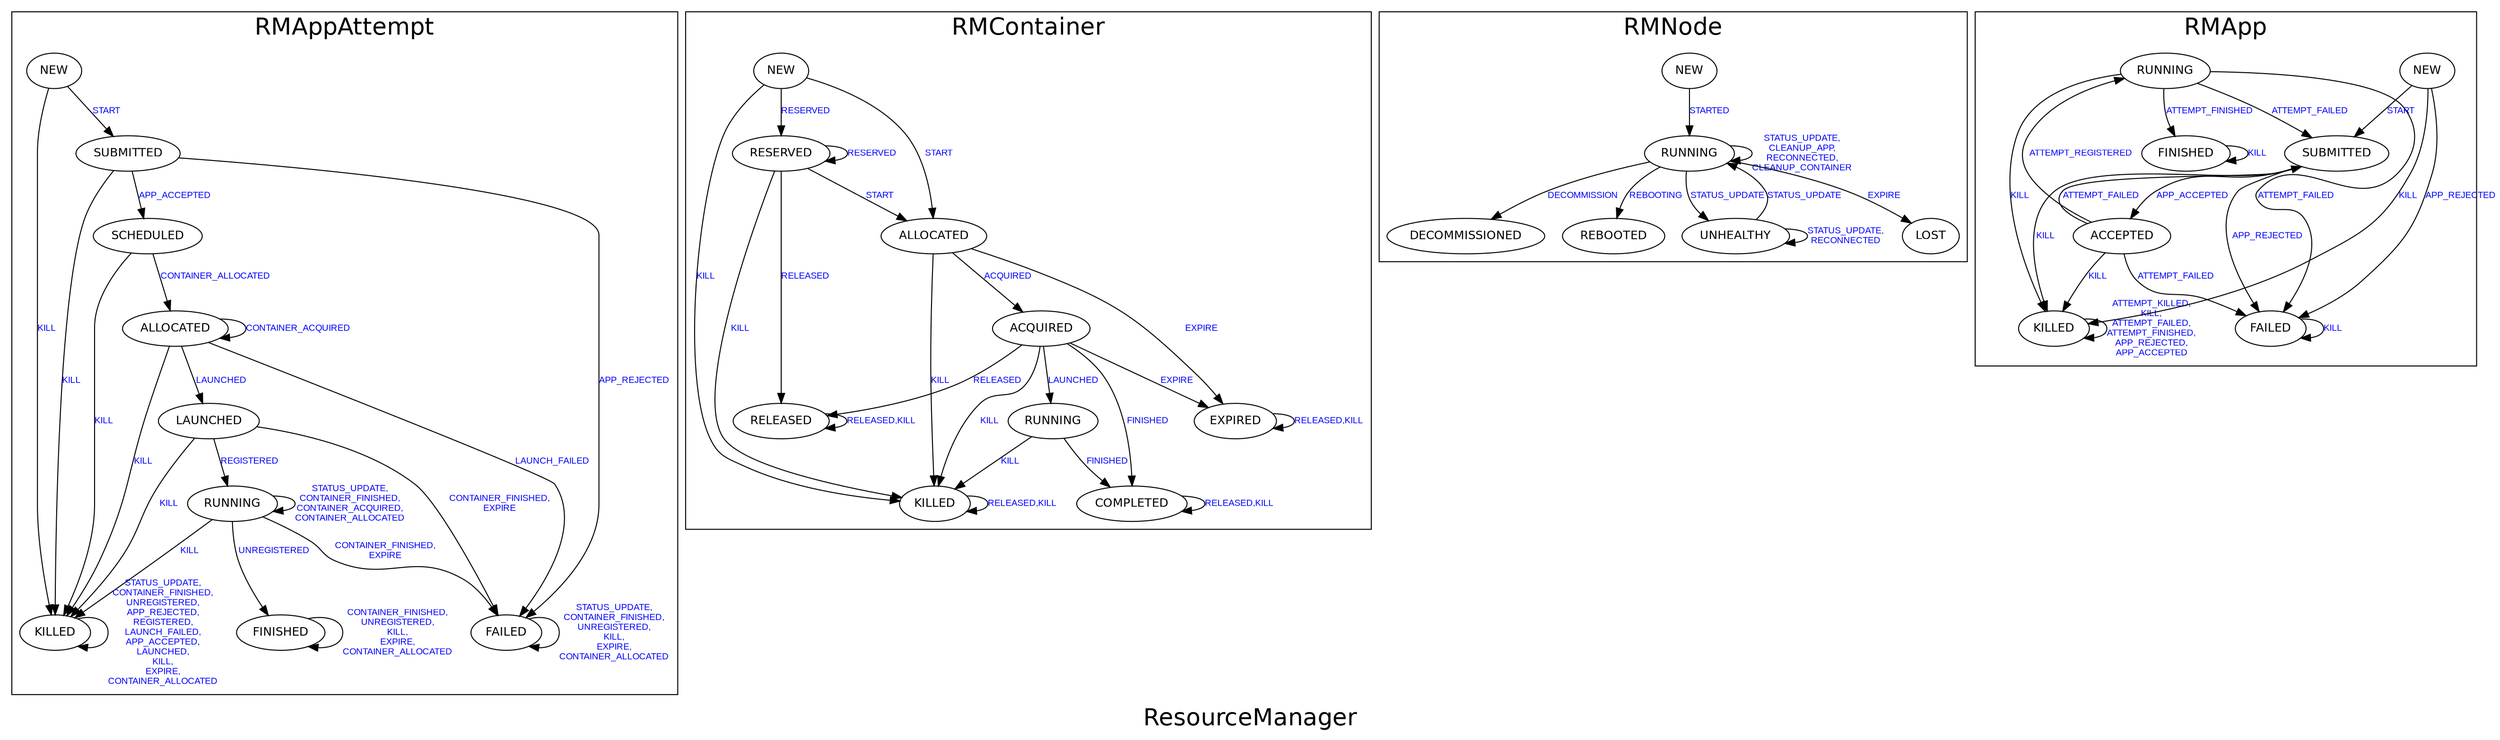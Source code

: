 digraph ResourceManager {
graph [ label="ResourceManager", fontsize=24, fontname=Helvetica];
node [fontsize=12, fontname=Helvetica];
edge [fontsize=9, fontcolor=blue, fontname=Arial];
subgraph cluster_RMAppAttempt {
label="RMAppAttempt"
  "RMAppAttempt.FAILED" [ label = FAILED ];
  "RMAppAttempt.FAILED" -> "RMAppAttempt.FAILED" [ label = "STATUS_UPDATE,\nCONTAINER_FINISHED,\nUNREGISTERED,\nKILL,\nEXPIRE,\nCONTAINER_ALLOCATED" ];
  "RMAppAttempt.RUNNING" [ label = RUNNING ];
  "RMAppAttempt.RUNNING" -> "RMAppAttempt.RUNNING" [ label = "STATUS_UPDATE,\nCONTAINER_FINISHED,\nCONTAINER_ACQUIRED,\nCONTAINER_ALLOCATED" ];
  "RMAppAttempt.RUNNING" -> "RMAppAttempt.FAILED" [ label = "CONTAINER_FINISHED,\nEXPIRE" ];
  "RMAppAttempt.RUNNING" -> "RMAppAttempt.FINISHED" [ label = "UNREGISTERED" ];
  "RMAppAttempt.RUNNING" -> "RMAppAttempt.KILLED" [ label = "KILL" ];
  "RMAppAttempt.SUBMITTED" [ label = SUBMITTED ];
  "RMAppAttempt.SUBMITTED" -> "RMAppAttempt.FAILED" [ label = "APP_REJECTED" ];
  "RMAppAttempt.SUBMITTED" -> "RMAppAttempt.SCHEDULED" [ label = "APP_ACCEPTED" ];
  "RMAppAttempt.SUBMITTED" -> "RMAppAttempt.KILLED" [ label = "KILL" ];
  "RMAppAttempt.FINISHED" [ label = FINISHED ];
  "RMAppAttempt.FINISHED" -> "RMAppAttempt.FINISHED" [ label = "CONTAINER_FINISHED,\nUNREGISTERED,\nKILL,\nEXPIRE,\nCONTAINER_ALLOCATED" ];
  "RMAppAttempt.ALLOCATED" [ label = ALLOCATED ];
  "RMAppAttempt.ALLOCATED" -> "RMAppAttempt.FAILED" [ label = "LAUNCH_FAILED" ];
  "RMAppAttempt.ALLOCATED" -> "RMAppAttempt.ALLOCATED" [ label = "CONTAINER_ACQUIRED" ];
  "RMAppAttempt.ALLOCATED" -> "RMAppAttempt.LAUNCHED" [ label = "LAUNCHED" ];
  "RMAppAttempt.ALLOCATED" -> "RMAppAttempt.KILLED" [ label = "KILL" ];
  "RMAppAttempt.SCHEDULED" [ label = SCHEDULED ];
  "RMAppAttempt.SCHEDULED" -> "RMAppAttempt.KILLED" [ label = "KILL" ];
  "RMAppAttempt.SCHEDULED" -> "RMAppAttempt.ALLOCATED" [ label = "CONTAINER_ALLOCATED" ];
  "RMAppAttempt.KILLED" [ label = KILLED ];
  "RMAppAttempt.KILLED" -> "RMAppAttempt.KILLED" [ label = "STATUS_UPDATE,\nCONTAINER_FINISHED,\nUNREGISTERED,\nAPP_REJECTED,\nREGISTERED,\nLAUNCH_FAILED,\nAPP_ACCEPTED,\nLAUNCHED,\nKILL,\nEXPIRE,\nCONTAINER_ALLOCATED" ];
  "RMAppAttempt.NEW" [ label = NEW ];
  "RMAppAttempt.NEW" -> "RMAppAttempt.KILLED" [ label = "KILL" ];
  "RMAppAttempt.NEW" -> "RMAppAttempt.SUBMITTED" [ label = "START" ];
  "RMAppAttempt.LAUNCHED" [ label = LAUNCHED ];
  "RMAppAttempt.LAUNCHED" -> "RMAppAttempt.FAILED" [ label = "CONTAINER_FINISHED,\nEXPIRE" ];
  "RMAppAttempt.LAUNCHED" -> "RMAppAttempt.RUNNING" [ label = "REGISTERED" ];
  "RMAppAttempt.LAUNCHED" -> "RMAppAttempt.KILLED" [ label = "KILL" ];
}

subgraph cluster_RMContainer {
label="RMContainer"
  "RMContainer.EXPIRED" [ label = EXPIRED ];
  "RMContainer.EXPIRED" -> "RMContainer.EXPIRED" [ label = "RELEASED,KILL" ];
  "RMContainer.RUNNING" [ label = RUNNING ];
  "RMContainer.RUNNING" -> "RMContainer.COMPLETED" [ label = "FINISHED" ];
  "RMContainer.RUNNING" -> "RMContainer.KILLED" [ label = "KILL" ];
  "RMContainer.ACQUIRED" [ label = ACQUIRED ];
  "RMContainer.ACQUIRED" -> "RMContainer.EXPIRED" [ label = "EXPIRE" ];
  "RMContainer.ACQUIRED" -> "RMContainer.RUNNING" [ label = "LAUNCHED" ];
  "RMContainer.ACQUIRED" -> "RMContainer.RELEASED" [ label = "RELEASED" ];
  "RMContainer.ACQUIRED" -> "RMContainer.COMPLETED" [ label = "FINISHED" ];
  "RMContainer.ACQUIRED" -> "RMContainer.KILLED" [ label = "KILL" ];
  "RMContainer.RELEASED" [ label = RELEASED ];
  "RMContainer.RELEASED" -> "RMContainer.RELEASED" [ label = "RELEASED,KILL" ];
  "RMContainer.KILLED" [ label = KILLED ];
  "RMContainer.KILLED" -> "RMContainer.KILLED" [ label = "RELEASED,KILL" ];
  "RMContainer.COMPLETED" [ label = COMPLETED ];
  "RMContainer.COMPLETED" -> "RMContainer.COMPLETED" [ label = "RELEASED,KILL" ];
  "RMContainer.ALLOCATED" [ label = ALLOCATED ];
  "RMContainer.ALLOCATED" -> "RMContainer.EXPIRED" [ label = "EXPIRE" ];
  "RMContainer.ALLOCATED" -> "RMContainer.ACQUIRED" [ label = "ACQUIRED" ];
  "RMContainer.ALLOCATED" -> "RMContainer.KILLED" [ label = "KILL" ];
  "RMContainer.RESERVED" [ label = RESERVED ];
  "RMContainer.RESERVED" -> "RMContainer.ALLOCATED" [ label = "START" ];
  "RMContainer.RESERVED" -> "RMContainer.RESERVED" [ label = "RESERVED" ];
  "RMContainer.RESERVED" -> "RMContainer.RELEASED" [ label = "RELEASED" ];
  "RMContainer.RESERVED" -> "RMContainer.KILLED" [ label = "KILL" ];
  "RMContainer.NEW" [ label = NEW ];
  "RMContainer.NEW" -> "RMContainer.ALLOCATED" [ label = "START" ];
  "RMContainer.NEW" -> "RMContainer.RESERVED" [ label = "RESERVED" ];
  "RMContainer.NEW" -> "RMContainer.KILLED" [ label = "KILL" ];
}

subgraph cluster_RMNode {
label="RMNode"
  "RMNode.DECOMMISSIONED" [ label = DECOMMISSIONED ];
  "RMNode.RUNNING" [ label = RUNNING ];
  "RMNode.RUNNING" -> "RMNode.REBOOTED" [ label = "REBOOTING" ];
  "RMNode.RUNNING" -> "RMNode.DECOMMISSIONED" [ label = "DECOMMISSION" ];
  "RMNode.RUNNING" -> "RMNode.RUNNING" [ label = "STATUS_UPDATE,\nCLEANUP_APP,\nRECONNECTED,\nCLEANUP_CONTAINER" ];
  "RMNode.RUNNING" -> "RMNode.UNHEALTHY" [ label = "STATUS_UPDATE" ];
  "RMNode.RUNNING" -> "RMNode.LOST" [ label = "EXPIRE" ];
  "RMNode.LOST" [ label = LOST ];
  "RMNode.REBOOTED" [ label = REBOOTED ];
  "RMNode.UNHEALTHY" [ label = UNHEALTHY ];
  "RMNode.UNHEALTHY" -> "RMNode.RUNNING" [ label = "STATUS_UPDATE" ];
  "RMNode.UNHEALTHY" -> "RMNode.UNHEALTHY" [ label = "STATUS_UPDATE,\nRECONNECTED" ];
  "RMNode.NEW" [ label = NEW ];
  "RMNode.NEW" -> "RMNode.RUNNING" [ label = "STARTED" ];
}

subgraph cluster_RMApp {
label="RMApp"
  "RMApp.FINISHED" [ label = FINISHED ];
  "RMApp.FINISHED" -> "RMApp.FINISHED" [ label = "KILL" ];
  "RMApp.SUBMITTED" [ label = SUBMITTED ];
  "RMApp.SUBMITTED" -> "RMApp.KILLED" [ label = "KILL" ];
  "RMApp.SUBMITTED" -> "RMApp.FAILED" [ label = "APP_REJECTED" ];
  "RMApp.SUBMITTED" -> "RMApp.ACCEPTED" [ label = "APP_ACCEPTED" ];
  "RMApp.ACCEPTED" [ label = ACCEPTED ];
  "RMApp.ACCEPTED" -> "RMApp.KILLED" [ label = "KILL" ];
  "RMApp.ACCEPTED" -> "RMApp.RUNNING" [ label = "ATTEMPT_REGISTERED" ];
  "RMApp.ACCEPTED" -> "RMApp.SUBMITTED" [ label = "ATTEMPT_FAILED" ];
  "RMApp.ACCEPTED" -> "RMApp.FAILED" [ label = "ATTEMPT_FAILED" ];
  "RMApp.FAILED" [ label = FAILED ];
  "RMApp.FAILED" -> "RMApp.FAILED" [ label = "KILL" ];
  "RMApp.RUNNING" [ label = RUNNING ];
  "RMApp.RUNNING" -> "RMApp.KILLED" [ label = "KILL" ];
  "RMApp.RUNNING" -> "RMApp.SUBMITTED" [ label = "ATTEMPT_FAILED" ];
  "RMApp.RUNNING" -> "RMApp.FAILED" [ label = "ATTEMPT_FAILED" ];
  "RMApp.RUNNING" -> "RMApp.FINISHED" [ label = "ATTEMPT_FINISHED" ];
  "RMApp.KILLED" [ label = KILLED ];
  "RMApp.KILLED" -> "RMApp.KILLED" [ label = "ATTEMPT_KILLED,\nKILL,\nATTEMPT_FAILED,\nATTEMPT_FINISHED,\nAPP_REJECTED,\nAPP_ACCEPTED" ];
  "RMApp.NEW" [ label = NEW ];
  "RMApp.NEW" -> "RMApp.KILLED" [ label = "KILL" ];
  "RMApp.NEW" -> "RMApp.SUBMITTED" [ label = "START" ];
  "RMApp.NEW" -> "RMApp.FAILED" [ label = "APP_REJECTED" ];
}

}
